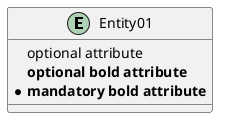 @startuml
entity Entity01 {
   optional attribute
   **optional bold attribute**
   * **mandatory bold attribute**
}
@enduml